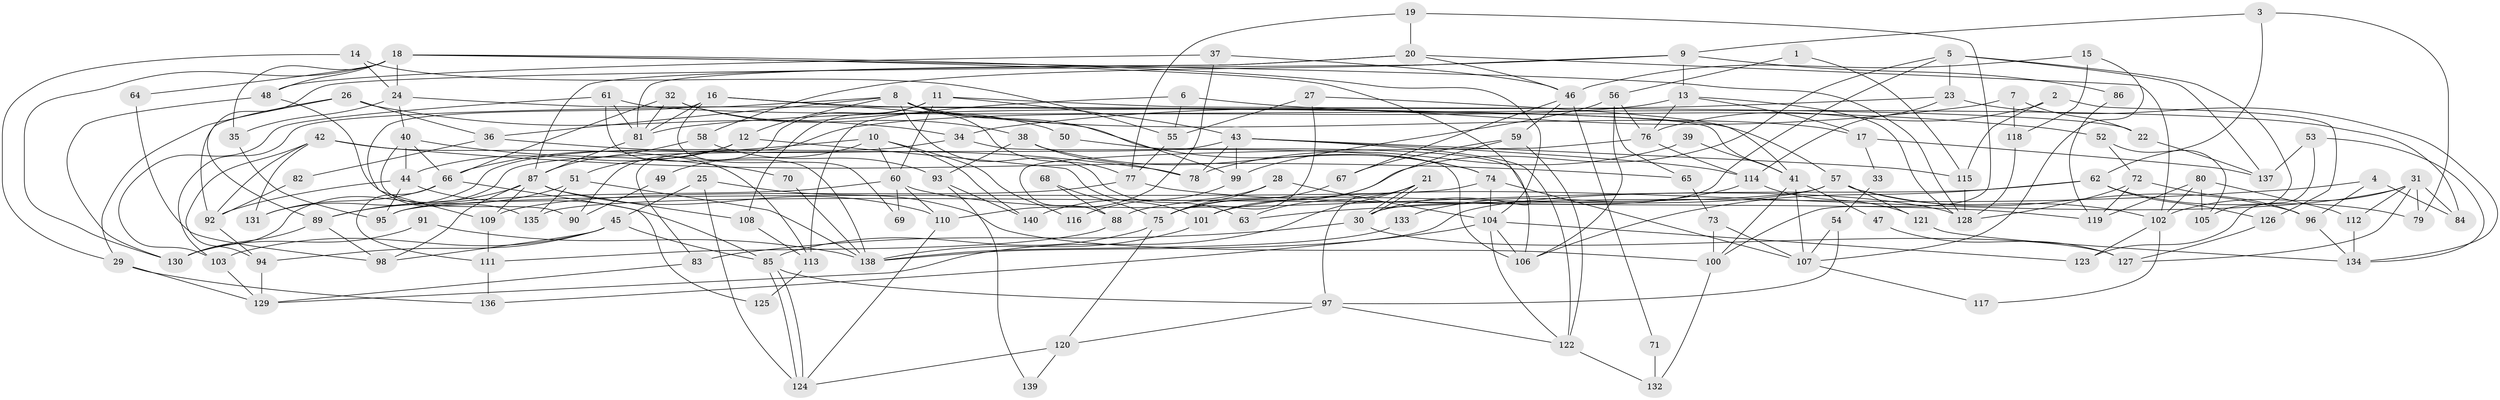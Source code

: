 // Generated by graph-tools (version 1.1) at 2025/35/03/09/25 02:35:54]
// undirected, 140 vertices, 280 edges
graph export_dot {
graph [start="1"]
  node [color=gray90,style=filled];
  1;
  2;
  3;
  4;
  5;
  6;
  7;
  8;
  9;
  10;
  11;
  12;
  13;
  14;
  15;
  16;
  17;
  18;
  19;
  20;
  21;
  22;
  23;
  24;
  25;
  26;
  27;
  28;
  29;
  30;
  31;
  32;
  33;
  34;
  35;
  36;
  37;
  38;
  39;
  40;
  41;
  42;
  43;
  44;
  45;
  46;
  47;
  48;
  49;
  50;
  51;
  52;
  53;
  54;
  55;
  56;
  57;
  58;
  59;
  60;
  61;
  62;
  63;
  64;
  65;
  66;
  67;
  68;
  69;
  70;
  71;
  72;
  73;
  74;
  75;
  76;
  77;
  78;
  79;
  80;
  81;
  82;
  83;
  84;
  85;
  86;
  87;
  88;
  89;
  90;
  91;
  92;
  93;
  94;
  95;
  96;
  97;
  98;
  99;
  100;
  101;
  102;
  103;
  104;
  105;
  106;
  107;
  108;
  109;
  110;
  111;
  112;
  113;
  114;
  115;
  116;
  117;
  118;
  119;
  120;
  121;
  122;
  123;
  124;
  125;
  126;
  127;
  128;
  129;
  130;
  131;
  132;
  133;
  134;
  135;
  136;
  137;
  138;
  139;
  140;
  1 -- 115;
  1 -- 56;
  2 -- 76;
  2 -- 115;
  2 -- 126;
  3 -- 9;
  3 -- 79;
  3 -- 62;
  4 -- 84;
  4 -- 63;
  4 -- 96;
  5 -- 23;
  5 -- 75;
  5 -- 30;
  5 -- 105;
  5 -- 137;
  6 -- 55;
  6 -- 113;
  6 -- 52;
  7 -- 22;
  7 -- 34;
  7 -- 118;
  8 -- 17;
  8 -- 103;
  8 -- 12;
  8 -- 36;
  8 -- 63;
  8 -- 77;
  8 -- 99;
  9 -- 89;
  9 -- 13;
  9 -- 58;
  9 -- 86;
  10 -- 66;
  10 -- 60;
  10 -- 49;
  10 -- 116;
  10 -- 140;
  11 -- 43;
  11 -- 60;
  11 -- 22;
  11 -- 90;
  11 -- 108;
  12 -- 101;
  12 -- 44;
  12 -- 51;
  13 -- 128;
  13 -- 83;
  13 -- 17;
  13 -- 76;
  14 -- 29;
  14 -- 24;
  14 -- 55;
  15 -- 46;
  15 -- 107;
  15 -- 118;
  16 -- 57;
  16 -- 109;
  16 -- 69;
  16 -- 74;
  16 -- 81;
  17 -- 137;
  17 -- 33;
  18 -- 30;
  18 -- 104;
  18 -- 24;
  18 -- 35;
  18 -- 48;
  18 -- 64;
  18 -- 128;
  18 -- 130;
  19 -- 77;
  19 -- 20;
  19 -- 100;
  20 -- 81;
  20 -- 46;
  20 -- 87;
  20 -- 102;
  21 -- 129;
  21 -- 30;
  21 -- 30;
  21 -- 63;
  21 -- 97;
  22 -- 137;
  23 -- 81;
  23 -- 114;
  23 -- 134;
  24 -- 41;
  24 -- 35;
  24 -- 40;
  25 -- 100;
  25 -- 45;
  25 -- 124;
  26 -- 92;
  26 -- 36;
  26 -- 29;
  26 -- 34;
  27 -- 55;
  27 -- 75;
  27 -- 41;
  28 -- 104;
  28 -- 75;
  28 -- 140;
  29 -- 136;
  29 -- 129;
  30 -- 83;
  30 -- 127;
  31 -- 102;
  31 -- 101;
  31 -- 79;
  31 -- 84;
  31 -- 112;
  31 -- 127;
  32 -- 81;
  32 -- 38;
  32 -- 50;
  32 -- 66;
  33 -- 54;
  34 -- 106;
  34 -- 131;
  35 -- 95;
  36 -- 78;
  36 -- 82;
  37 -- 48;
  37 -- 110;
  37 -- 46;
  38 -- 74;
  38 -- 93;
  38 -- 78;
  39 -- 41;
  39 -- 78;
  40 -- 44;
  40 -- 66;
  40 -- 70;
  40 -- 90;
  41 -- 107;
  41 -- 47;
  41 -- 100;
  42 -- 94;
  42 -- 131;
  42 -- 65;
  42 -- 92;
  42 -- 113;
  43 -- 99;
  43 -- 130;
  43 -- 78;
  43 -- 114;
  43 -- 115;
  43 -- 122;
  44 -- 95;
  44 -- 85;
  44 -- 92;
  45 -- 103;
  45 -- 85;
  45 -- 94;
  45 -- 98;
  46 -- 59;
  46 -- 67;
  46 -- 71;
  47 -- 127;
  48 -- 135;
  48 -- 130;
  49 -- 90;
  50 -- 106;
  51 -- 89;
  51 -- 135;
  51 -- 138;
  52 -- 72;
  52 -- 105;
  53 -- 123;
  53 -- 134;
  53 -- 137;
  54 -- 107;
  54 -- 97;
  55 -- 77;
  56 -- 106;
  56 -- 76;
  56 -- 65;
  56 -- 99;
  57 -- 102;
  57 -- 88;
  57 -- 96;
  57 -- 121;
  57 -- 135;
  58 -- 87;
  58 -- 93;
  59 -- 67;
  59 -- 122;
  59 -- 101;
  60 -- 128;
  60 -- 110;
  60 -- 69;
  60 -- 95;
  61 -- 138;
  61 -- 81;
  61 -- 84;
  61 -- 103;
  62 -- 126;
  62 -- 79;
  62 -- 106;
  62 -- 138;
  64 -- 98;
  65 -- 73;
  66 -- 111;
  66 -- 125;
  66 -- 131;
  67 -- 75;
  68 -- 75;
  68 -- 88;
  70 -- 138;
  71 -- 132;
  72 -- 96;
  72 -- 128;
  72 -- 119;
  73 -- 100;
  73 -- 107;
  74 -- 95;
  74 -- 104;
  74 -- 107;
  75 -- 85;
  75 -- 120;
  76 -- 114;
  76 -- 88;
  77 -- 119;
  77 -- 109;
  80 -- 112;
  80 -- 105;
  80 -- 102;
  80 -- 119;
  81 -- 87;
  82 -- 92;
  83 -- 129;
  85 -- 124;
  85 -- 124;
  85 -- 97;
  86 -- 119;
  87 -- 89;
  87 -- 98;
  87 -- 108;
  87 -- 109;
  87 -- 110;
  88 -- 111;
  89 -- 130;
  89 -- 98;
  91 -- 138;
  91 -- 130;
  92 -- 94;
  93 -- 140;
  93 -- 139;
  94 -- 129;
  96 -- 134;
  97 -- 120;
  97 -- 122;
  99 -- 116;
  100 -- 132;
  101 -- 138;
  102 -- 117;
  102 -- 123;
  103 -- 129;
  104 -- 122;
  104 -- 106;
  104 -- 123;
  104 -- 136;
  107 -- 117;
  108 -- 113;
  109 -- 111;
  110 -- 124;
  111 -- 136;
  112 -- 134;
  113 -- 125;
  114 -- 121;
  114 -- 133;
  115 -- 128;
  118 -- 128;
  120 -- 124;
  120 -- 139;
  121 -- 134;
  122 -- 132;
  126 -- 127;
  133 -- 138;
}
